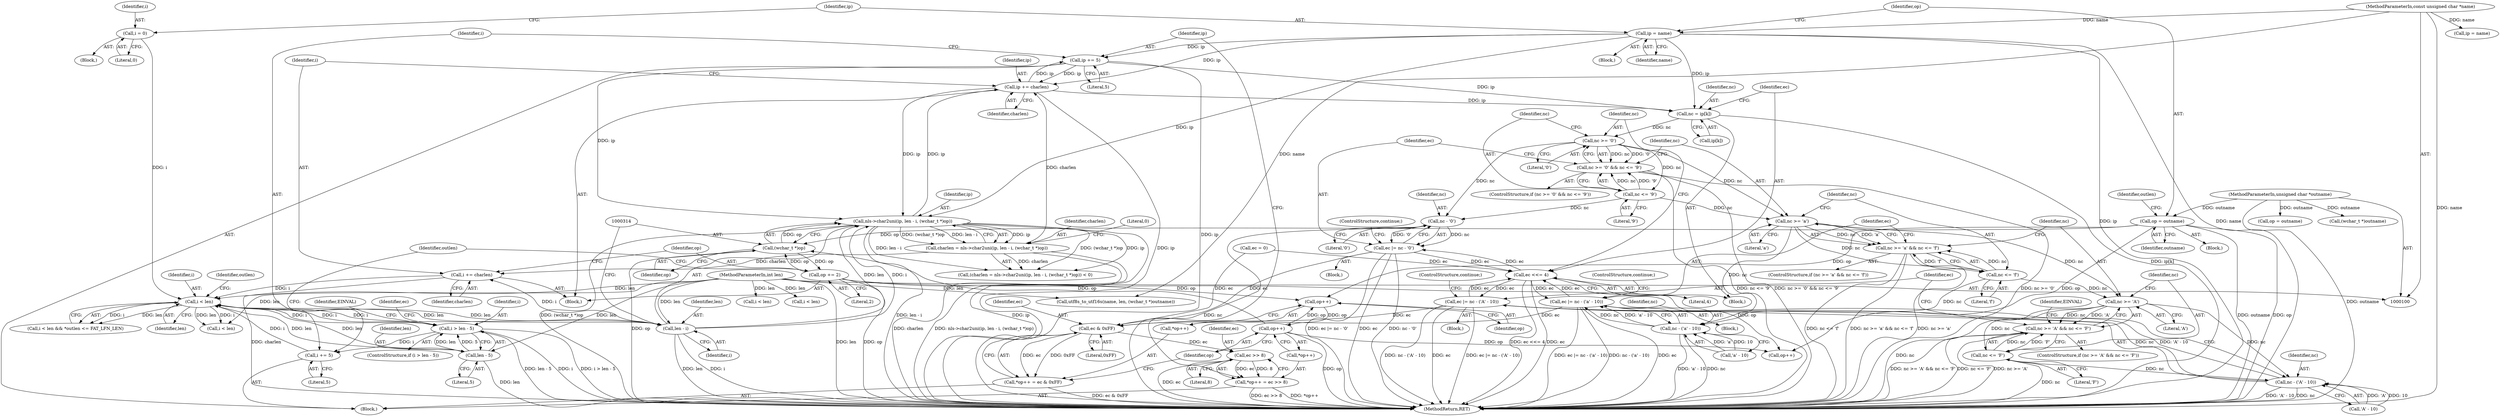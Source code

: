 digraph "0_linux_0720a06a7518c9d0c0125bd5d1f3b6264c55c3dd_0@array" {
"1000222" [label="(Call,nc = ip[k])"];
"1000168" [label="(Call,ip = name)"];
"1000101" [label="(MethodParameterIn,const unsigned char *name)"];
"1000296" [label="(Call,ip += 5)"];
"1000320" [label="(Call,ip += charlen)"];
"1000306" [label="(Call,charlen = nls->char2uni(ip, len - i, (wchar_t *)op))"];
"1000308" [label="(Call,nls->char2uni(ip, len - i, (wchar_t *)op))"];
"1000310" [label="(Call,len - i)"];
"1000180" [label="(Call,i < len)"];
"1000299" [label="(Call,i += 5)"];
"1000201" [label="(Call,i > len - 5)"];
"1000203" [label="(Call,len - 5)"];
"1000102" [label="(MethodParameterIn,int len)"];
"1000323" [label="(Call,i += charlen)"];
"1000164" [label="(Call,i = 0)"];
"1000313" [label="(Call,(wchar_t *)op)"];
"1000291" [label="(Call,op++)"];
"1000284" [label="(Call,op++)"];
"1000172" [label="(Call,op = outname)"];
"1000103" [label="(MethodParameterIn,unsigned char *outname)"];
"1000326" [label="(Call,op += 2)"];
"1000232" [label="(Call,nc >= '0')"];
"1000231" [label="(Call,nc >= '0' && nc <= '9')"];
"1000235" [label="(Call,nc <= '9')"];
"1000241" [label="(Call,nc - '0')"];
"1000239" [label="(Call,ec |= nc - '0')"];
"1000227" [label="(Call,ec <<= 4)"];
"1000254" [label="(Call,ec |= nc - ('a' - 10))"];
"1000286" [label="(Call,ec & 0xFF)"];
"1000282" [label="(Call,*op++ = ec & 0xFF)"];
"1000293" [label="(Call,ec >> 8)"];
"1000289" [label="(Call,*op++ = ec >> 8)"];
"1000271" [label="(Call,ec |= nc - ('A' - 10))"];
"1000247" [label="(Call,nc >= 'a')"];
"1000246" [label="(Call,nc >= 'a' && nc <= 'f')"];
"1000250" [label="(Call,nc <= 'f')"];
"1000256" [label="(Call,nc - ('a' - 10))"];
"1000264" [label="(Call,nc >= 'A')"];
"1000263" [label="(Call,nc >= 'A' && nc <= 'F')"];
"1000267" [label="(Call,nc <= 'F')"];
"1000273" [label="(Call,nc - ('A' - 10))"];
"1000173" [label="(Identifier,op)"];
"1000102" [label="(MethodParameterIn,int len)"];
"1000348" [label="(Call,op = outname)"];
"1000295" [label="(Literal,8)"];
"1000222" [label="(Call,nc = ip[k])"];
"1000310" [label="(Call,len - i)"];
"1000320" [label="(Call,ip += charlen)"];
"1000273" [label="(Call,nc - ('A' - 10))"];
"1000200" [label="(ControlStructure,if (i > len - 5))"];
"1000174" [label="(Identifier,outname)"];
"1000242" [label="(Identifier,nc)"];
"1000315" [label="(Identifier,op)"];
"1000269" [label="(Literal,'F')"];
"1000328" [label="(Literal,2)"];
"1000307" [label="(Identifier,charlen)"];
"1000316" [label="(Literal,0)"];
"1000287" [label="(Identifier,ec)"];
"1000258" [label="(Call,'a' - 10)"];
"1000103" [label="(MethodParameterIn,unsigned char *outname)"];
"1000321" [label="(Identifier,ip)"];
"1000298" [label="(Literal,5)"];
"1000169" [label="(Identifier,ip)"];
"1000223" [label="(Identifier,nc)"];
"1000323" [label="(Call,i += charlen)"];
"1000356" [label="(Call,i < len)"];
"1000238" [label="(Block,)"];
"1000291" [label="(Call,op++)"];
"1000267" [label="(Call,nc <= 'F')"];
"1000330" [label="(Call,i < len)"];
"1000306" [label="(Call,charlen = nls->char2uni(ip, len - i, (wchar_t *)op))"];
"1000266" [label="(Literal,'A')"];
"1000300" [label="(Identifier,i)"];
"1000384" [label="(Call,i < len)"];
"1000208" [label="(Identifier,EINVAL)"];
"1000231" [label="(Call,nc >= '0' && nc <= '9')"];
"1000270" [label="(Block,)"];
"1000236" [label="(Identifier,nc)"];
"1000253" [label="(Block,)"];
"1000272" [label="(Identifier,ec)"];
"1000251" [label="(Identifier,nc)"];
"1000268" [label="(Identifier,nc)"];
"1000264" [label="(Call,nc >= 'A')"];
"1000309" [label="(Identifier,ip)"];
"1000262" [label="(ControlStructure,if (nc >= 'A' && nc <= 'F'))"];
"1000235" [label="(Call,nc <= '9')"];
"1000289" [label="(Call,*op++ = ec >> 8)"];
"1000256" [label="(Call,nc - ('a' - 10))"];
"1000283" [label="(Call,*op++)"];
"1000286" [label="(Call,ec & 0xFF)"];
"1000284" [label="(Call,op++)"];
"1000201" [label="(Call,i > len - 5)"];
"1000303" [label="(Block,)"];
"1000403" [label="(Call,op++)"];
"1000285" [label="(Identifier,op)"];
"1000257" [label="(Identifier,nc)"];
"1000250" [label="(Call,nc <= 'f')"];
"1000189" [label="(Identifier,outlen)"];
"1000249" [label="(Literal,'a')"];
"1000239" [label="(Call,ec |= nc - '0')"];
"1000313" [label="(Call,(wchar_t *)op)"];
"1000281" [label="(Identifier,EINVAL)"];
"1000230" [label="(ControlStructure,if (nc >= '0' && nc <= '9'))"];
"1000322" [label="(Identifier,charlen)"];
"1000221" [label="(Block,)"];
"1000327" [label="(Identifier,op)"];
"1000124" [label="(Call,utf8s_to_utf16s(name, len, (wchar_t *)outname))"];
"1000229" [label="(Literal,4)"];
"1000177" [label="(Identifier,outlen)"];
"1000255" [label="(Identifier,ec)"];
"1000244" [label="(ControlStructure,continue;)"];
"1000241" [label="(Call,nc - '0')"];
"1000210" [label="(Identifier,ec)"];
"1000233" [label="(Identifier,nc)"];
"1000274" [label="(Identifier,nc)"];
"1000232" [label="(Call,nc >= '0')"];
"1000246" [label="(Call,nc >= 'a' && nc <= 'f')"];
"1000202" [label="(Identifier,i)"];
"1000265" [label="(Identifier,nc)"];
"1000275" [label="(Call,'A' - 10)"];
"1000305" [label="(Call,(charlen = nls->char2uni(ip, len - i, (wchar_t *)op)) < 0)"];
"1000245" [label="(ControlStructure,if (nc >= 'a' && nc <= 'f'))"];
"1000308" [label="(Call,nls->char2uni(ip, len - i, (wchar_t *)op))"];
"1000224" [label="(Call,ip[k])"];
"1000290" [label="(Call,*op++)"];
"1000172" [label="(Call,op = outname)"];
"1000182" [label="(Identifier,len)"];
"1000293" [label="(Call,ec >> 8)"];
"1000204" [label="(Identifier,len)"];
"1000167" [label="(Block,)"];
"1000247" [label="(Call,nc >= 'a')"];
"1000127" [label="(Call,(wchar_t *)outname)"];
"1000179" [label="(Call,i < len && *outlen <= FAT_LFN_LEN)"];
"1000234" [label="(Literal,'0')"];
"1000203" [label="(Call,len - 5)"];
"1000185" [label="(Identifier,outlen)"];
"1000163" [label="(Block,)"];
"1000294" [label="(Identifier,ec)"];
"1000180" [label="(Call,i < len)"];
"1000248" [label="(Identifier,nc)"];
"1000263" [label="(Call,nc >= 'A' && nc <= 'F')"];
"1000344" [label="(Call,ip = name)"];
"1000292" [label="(Identifier,op)"];
"1000240" [label="(Identifier,ec)"];
"1000170" [label="(Identifier,name)"];
"1000168" [label="(Call,ip = name)"];
"1000325" [label="(Identifier,charlen)"];
"1000326" [label="(Call,op += 2)"];
"1000324" [label="(Identifier,i)"];
"1000271" [label="(Call,ec |= nc - ('A' - 10))"];
"1000254" [label="(Call,ec |= nc - ('a' - 10))"];
"1000312" [label="(Identifier,i)"];
"1000296" [label="(Call,ip += 5)"];
"1000297" [label="(Identifier,ip)"];
"1000282" [label="(Call,*op++ = ec & 0xFF)"];
"1000199" [label="(Block,)"];
"1000228" [label="(Identifier,ec)"];
"1000278" [label="(ControlStructure,continue;)"];
"1000101" [label="(MethodParameterIn,const unsigned char *name)"];
"1000261" [label="(ControlStructure,continue;)"];
"1000205" [label="(Literal,5)"];
"1000252" [label="(Literal,'f')"];
"1000455" [label="(MethodReturn,RET)"];
"1000299" [label="(Call,i += 5)"];
"1000237" [label="(Literal,'9')"];
"1000311" [label="(Identifier,len)"];
"1000227" [label="(Call,ec <<= 4)"];
"1000171" [label="(Block,)"];
"1000181" [label="(Identifier,i)"];
"1000288" [label="(Literal,0xFF)"];
"1000209" [label="(Call,ec = 0)"];
"1000166" [label="(Literal,0)"];
"1000165" [label="(Identifier,i)"];
"1000164" [label="(Call,i = 0)"];
"1000301" [label="(Literal,5)"];
"1000243" [label="(Literal,'0')"];
"1000222" -> "1000221"  [label="AST: "];
"1000222" -> "1000224"  [label="CFG: "];
"1000223" -> "1000222"  [label="AST: "];
"1000224" -> "1000222"  [label="AST: "];
"1000228" -> "1000222"  [label="CFG: "];
"1000222" -> "1000455"  [label="DDG: ip[k]"];
"1000168" -> "1000222"  [label="DDG: ip"];
"1000296" -> "1000222"  [label="DDG: ip"];
"1000320" -> "1000222"  [label="DDG: ip"];
"1000222" -> "1000232"  [label="DDG: nc"];
"1000168" -> "1000167"  [label="AST: "];
"1000168" -> "1000170"  [label="CFG: "];
"1000169" -> "1000168"  [label="AST: "];
"1000170" -> "1000168"  [label="AST: "];
"1000173" -> "1000168"  [label="CFG: "];
"1000168" -> "1000455"  [label="DDG: ip"];
"1000168" -> "1000455"  [label="DDG: name"];
"1000101" -> "1000168"  [label="DDG: name"];
"1000168" -> "1000296"  [label="DDG: ip"];
"1000168" -> "1000308"  [label="DDG: ip"];
"1000168" -> "1000320"  [label="DDG: ip"];
"1000101" -> "1000100"  [label="AST: "];
"1000101" -> "1000455"  [label="DDG: name"];
"1000101" -> "1000124"  [label="DDG: name"];
"1000101" -> "1000344"  [label="DDG: name"];
"1000296" -> "1000199"  [label="AST: "];
"1000296" -> "1000298"  [label="CFG: "];
"1000297" -> "1000296"  [label="AST: "];
"1000298" -> "1000296"  [label="AST: "];
"1000300" -> "1000296"  [label="CFG: "];
"1000296" -> "1000455"  [label="DDG: ip"];
"1000320" -> "1000296"  [label="DDG: ip"];
"1000296" -> "1000308"  [label="DDG: ip"];
"1000296" -> "1000320"  [label="DDG: ip"];
"1000320" -> "1000303"  [label="AST: "];
"1000320" -> "1000322"  [label="CFG: "];
"1000321" -> "1000320"  [label="AST: "];
"1000322" -> "1000320"  [label="AST: "];
"1000324" -> "1000320"  [label="CFG: "];
"1000320" -> "1000455"  [label="DDG: ip"];
"1000320" -> "1000308"  [label="DDG: ip"];
"1000306" -> "1000320"  [label="DDG: charlen"];
"1000308" -> "1000320"  [label="DDG: ip"];
"1000306" -> "1000305"  [label="AST: "];
"1000306" -> "1000308"  [label="CFG: "];
"1000307" -> "1000306"  [label="AST: "];
"1000308" -> "1000306"  [label="AST: "];
"1000316" -> "1000306"  [label="CFG: "];
"1000306" -> "1000455"  [label="DDG: charlen"];
"1000306" -> "1000455"  [label="DDG: nls->char2uni(ip, len - i, (wchar_t *)op)"];
"1000306" -> "1000305"  [label="DDG: charlen"];
"1000308" -> "1000306"  [label="DDG: ip"];
"1000308" -> "1000306"  [label="DDG: len - i"];
"1000308" -> "1000306"  [label="DDG: (wchar_t *)op"];
"1000306" -> "1000323"  [label="DDG: charlen"];
"1000308" -> "1000313"  [label="CFG: "];
"1000309" -> "1000308"  [label="AST: "];
"1000310" -> "1000308"  [label="AST: "];
"1000313" -> "1000308"  [label="AST: "];
"1000308" -> "1000455"  [label="DDG: len - i"];
"1000308" -> "1000455"  [label="DDG: ip"];
"1000308" -> "1000455"  [label="DDG: (wchar_t *)op"];
"1000308" -> "1000305"  [label="DDG: ip"];
"1000308" -> "1000305"  [label="DDG: len - i"];
"1000308" -> "1000305"  [label="DDG: (wchar_t *)op"];
"1000310" -> "1000308"  [label="DDG: len"];
"1000310" -> "1000308"  [label="DDG: i"];
"1000313" -> "1000308"  [label="DDG: op"];
"1000310" -> "1000312"  [label="CFG: "];
"1000311" -> "1000310"  [label="AST: "];
"1000312" -> "1000310"  [label="AST: "];
"1000314" -> "1000310"  [label="CFG: "];
"1000310" -> "1000455"  [label="DDG: i"];
"1000310" -> "1000455"  [label="DDG: len"];
"1000310" -> "1000180"  [label="DDG: len"];
"1000180" -> "1000310"  [label="DDG: len"];
"1000180" -> "1000310"  [label="DDG: i"];
"1000102" -> "1000310"  [label="DDG: len"];
"1000310" -> "1000323"  [label="DDG: i"];
"1000180" -> "1000179"  [label="AST: "];
"1000180" -> "1000182"  [label="CFG: "];
"1000181" -> "1000180"  [label="AST: "];
"1000182" -> "1000180"  [label="AST: "];
"1000185" -> "1000180"  [label="CFG: "];
"1000179" -> "1000180"  [label="CFG: "];
"1000180" -> "1000179"  [label="DDG: i"];
"1000180" -> "1000179"  [label="DDG: len"];
"1000299" -> "1000180"  [label="DDG: i"];
"1000323" -> "1000180"  [label="DDG: i"];
"1000201" -> "1000180"  [label="DDG: i"];
"1000164" -> "1000180"  [label="DDG: i"];
"1000203" -> "1000180"  [label="DDG: len"];
"1000102" -> "1000180"  [label="DDG: len"];
"1000180" -> "1000201"  [label="DDG: i"];
"1000180" -> "1000203"  [label="DDG: len"];
"1000180" -> "1000330"  [label="DDG: i"];
"1000180" -> "1000330"  [label="DDG: len"];
"1000299" -> "1000199"  [label="AST: "];
"1000299" -> "1000301"  [label="CFG: "];
"1000300" -> "1000299"  [label="AST: "];
"1000301" -> "1000299"  [label="AST: "];
"1000189" -> "1000299"  [label="CFG: "];
"1000201" -> "1000299"  [label="DDG: i"];
"1000201" -> "1000200"  [label="AST: "];
"1000201" -> "1000203"  [label="CFG: "];
"1000202" -> "1000201"  [label="AST: "];
"1000203" -> "1000201"  [label="AST: "];
"1000208" -> "1000201"  [label="CFG: "];
"1000210" -> "1000201"  [label="CFG: "];
"1000201" -> "1000455"  [label="DDG: i > len - 5"];
"1000201" -> "1000455"  [label="DDG: len - 5"];
"1000201" -> "1000455"  [label="DDG: i"];
"1000203" -> "1000201"  [label="DDG: len"];
"1000203" -> "1000201"  [label="DDG: 5"];
"1000203" -> "1000205"  [label="CFG: "];
"1000204" -> "1000203"  [label="AST: "];
"1000205" -> "1000203"  [label="AST: "];
"1000203" -> "1000455"  [label="DDG: len"];
"1000102" -> "1000203"  [label="DDG: len"];
"1000102" -> "1000100"  [label="AST: "];
"1000102" -> "1000455"  [label="DDG: len"];
"1000102" -> "1000124"  [label="DDG: len"];
"1000102" -> "1000330"  [label="DDG: len"];
"1000102" -> "1000356"  [label="DDG: len"];
"1000102" -> "1000384"  [label="DDG: len"];
"1000323" -> "1000303"  [label="AST: "];
"1000323" -> "1000325"  [label="CFG: "];
"1000324" -> "1000323"  [label="AST: "];
"1000325" -> "1000323"  [label="AST: "];
"1000327" -> "1000323"  [label="CFG: "];
"1000323" -> "1000455"  [label="DDG: charlen"];
"1000164" -> "1000163"  [label="AST: "];
"1000164" -> "1000166"  [label="CFG: "];
"1000165" -> "1000164"  [label="AST: "];
"1000166" -> "1000164"  [label="AST: "];
"1000169" -> "1000164"  [label="CFG: "];
"1000313" -> "1000315"  [label="CFG: "];
"1000314" -> "1000313"  [label="AST: "];
"1000315" -> "1000313"  [label="AST: "];
"1000313" -> "1000455"  [label="DDG: op"];
"1000291" -> "1000313"  [label="DDG: op"];
"1000172" -> "1000313"  [label="DDG: op"];
"1000326" -> "1000313"  [label="DDG: op"];
"1000313" -> "1000326"  [label="DDG: op"];
"1000291" -> "1000290"  [label="AST: "];
"1000291" -> "1000292"  [label="CFG: "];
"1000292" -> "1000291"  [label="AST: "];
"1000290" -> "1000291"  [label="CFG: "];
"1000291" -> "1000455"  [label="DDG: op"];
"1000291" -> "1000284"  [label="DDG: op"];
"1000284" -> "1000291"  [label="DDG: op"];
"1000291" -> "1000403"  [label="DDG: op"];
"1000284" -> "1000283"  [label="AST: "];
"1000284" -> "1000285"  [label="CFG: "];
"1000285" -> "1000284"  [label="AST: "];
"1000283" -> "1000284"  [label="CFG: "];
"1000172" -> "1000284"  [label="DDG: op"];
"1000326" -> "1000284"  [label="DDG: op"];
"1000172" -> "1000171"  [label="AST: "];
"1000172" -> "1000174"  [label="CFG: "];
"1000173" -> "1000172"  [label="AST: "];
"1000174" -> "1000172"  [label="AST: "];
"1000177" -> "1000172"  [label="CFG: "];
"1000172" -> "1000455"  [label="DDG: op"];
"1000172" -> "1000455"  [label="DDG: outname"];
"1000103" -> "1000172"  [label="DDG: outname"];
"1000172" -> "1000403"  [label="DDG: op"];
"1000103" -> "1000100"  [label="AST: "];
"1000103" -> "1000455"  [label="DDG: outname"];
"1000103" -> "1000127"  [label="DDG: outname"];
"1000103" -> "1000348"  [label="DDG: outname"];
"1000326" -> "1000303"  [label="AST: "];
"1000326" -> "1000328"  [label="CFG: "];
"1000327" -> "1000326"  [label="AST: "];
"1000328" -> "1000326"  [label="AST: "];
"1000189" -> "1000326"  [label="CFG: "];
"1000326" -> "1000455"  [label="DDG: op"];
"1000326" -> "1000403"  [label="DDG: op"];
"1000232" -> "1000231"  [label="AST: "];
"1000232" -> "1000234"  [label="CFG: "];
"1000233" -> "1000232"  [label="AST: "];
"1000234" -> "1000232"  [label="AST: "];
"1000236" -> "1000232"  [label="CFG: "];
"1000231" -> "1000232"  [label="CFG: "];
"1000232" -> "1000231"  [label="DDG: nc"];
"1000232" -> "1000231"  [label="DDG: '0'"];
"1000232" -> "1000235"  [label="DDG: nc"];
"1000232" -> "1000241"  [label="DDG: nc"];
"1000232" -> "1000247"  [label="DDG: nc"];
"1000231" -> "1000230"  [label="AST: "];
"1000231" -> "1000235"  [label="CFG: "];
"1000235" -> "1000231"  [label="AST: "];
"1000240" -> "1000231"  [label="CFG: "];
"1000248" -> "1000231"  [label="CFG: "];
"1000231" -> "1000455"  [label="DDG: nc <= '9'"];
"1000231" -> "1000455"  [label="DDG: nc >= '0' && nc <= '9'"];
"1000231" -> "1000455"  [label="DDG: nc >= '0'"];
"1000235" -> "1000231"  [label="DDG: nc"];
"1000235" -> "1000231"  [label="DDG: '9'"];
"1000235" -> "1000237"  [label="CFG: "];
"1000236" -> "1000235"  [label="AST: "];
"1000237" -> "1000235"  [label="AST: "];
"1000235" -> "1000241"  [label="DDG: nc"];
"1000235" -> "1000247"  [label="DDG: nc"];
"1000241" -> "1000239"  [label="AST: "];
"1000241" -> "1000243"  [label="CFG: "];
"1000242" -> "1000241"  [label="AST: "];
"1000243" -> "1000241"  [label="AST: "];
"1000239" -> "1000241"  [label="CFG: "];
"1000241" -> "1000455"  [label="DDG: nc"];
"1000241" -> "1000239"  [label="DDG: nc"];
"1000241" -> "1000239"  [label="DDG: '0'"];
"1000239" -> "1000238"  [label="AST: "];
"1000240" -> "1000239"  [label="AST: "];
"1000244" -> "1000239"  [label="CFG: "];
"1000239" -> "1000455"  [label="DDG: ec |= nc - '0'"];
"1000239" -> "1000455"  [label="DDG: ec"];
"1000239" -> "1000455"  [label="DDG: nc - '0'"];
"1000239" -> "1000227"  [label="DDG: ec"];
"1000227" -> "1000239"  [label="DDG: ec"];
"1000239" -> "1000286"  [label="DDG: ec"];
"1000227" -> "1000221"  [label="AST: "];
"1000227" -> "1000229"  [label="CFG: "];
"1000228" -> "1000227"  [label="AST: "];
"1000229" -> "1000227"  [label="AST: "];
"1000233" -> "1000227"  [label="CFG: "];
"1000227" -> "1000455"  [label="DDG: ec <<= 4"];
"1000227" -> "1000455"  [label="DDG: ec"];
"1000209" -> "1000227"  [label="DDG: ec"];
"1000254" -> "1000227"  [label="DDG: ec"];
"1000271" -> "1000227"  [label="DDG: ec"];
"1000227" -> "1000254"  [label="DDG: ec"];
"1000227" -> "1000271"  [label="DDG: ec"];
"1000254" -> "1000253"  [label="AST: "];
"1000254" -> "1000256"  [label="CFG: "];
"1000255" -> "1000254"  [label="AST: "];
"1000256" -> "1000254"  [label="AST: "];
"1000261" -> "1000254"  [label="CFG: "];
"1000254" -> "1000455"  [label="DDG: ec"];
"1000254" -> "1000455"  [label="DDG: ec |= nc - ('a' - 10)"];
"1000254" -> "1000455"  [label="DDG: nc - ('a' - 10)"];
"1000256" -> "1000254"  [label="DDG: nc"];
"1000256" -> "1000254"  [label="DDG: 'a' - 10"];
"1000254" -> "1000286"  [label="DDG: ec"];
"1000286" -> "1000282"  [label="AST: "];
"1000286" -> "1000288"  [label="CFG: "];
"1000287" -> "1000286"  [label="AST: "];
"1000288" -> "1000286"  [label="AST: "];
"1000282" -> "1000286"  [label="CFG: "];
"1000286" -> "1000282"  [label="DDG: ec"];
"1000286" -> "1000282"  [label="DDG: 0xFF"];
"1000209" -> "1000286"  [label="DDG: ec"];
"1000271" -> "1000286"  [label="DDG: ec"];
"1000286" -> "1000293"  [label="DDG: ec"];
"1000282" -> "1000199"  [label="AST: "];
"1000283" -> "1000282"  [label="AST: "];
"1000292" -> "1000282"  [label="CFG: "];
"1000282" -> "1000455"  [label="DDG: ec & 0xFF"];
"1000293" -> "1000289"  [label="AST: "];
"1000293" -> "1000295"  [label="CFG: "];
"1000294" -> "1000293"  [label="AST: "];
"1000295" -> "1000293"  [label="AST: "];
"1000289" -> "1000293"  [label="CFG: "];
"1000293" -> "1000455"  [label="DDG: ec"];
"1000293" -> "1000289"  [label="DDG: ec"];
"1000293" -> "1000289"  [label="DDG: 8"];
"1000289" -> "1000199"  [label="AST: "];
"1000290" -> "1000289"  [label="AST: "];
"1000297" -> "1000289"  [label="CFG: "];
"1000289" -> "1000455"  [label="DDG: *op++"];
"1000289" -> "1000455"  [label="DDG: ec >> 8"];
"1000271" -> "1000270"  [label="AST: "];
"1000271" -> "1000273"  [label="CFG: "];
"1000272" -> "1000271"  [label="AST: "];
"1000273" -> "1000271"  [label="AST: "];
"1000278" -> "1000271"  [label="CFG: "];
"1000271" -> "1000455"  [label="DDG: nc - ('A' - 10)"];
"1000271" -> "1000455"  [label="DDG: ec"];
"1000271" -> "1000455"  [label="DDG: ec |= nc - ('A' - 10)"];
"1000273" -> "1000271"  [label="DDG: nc"];
"1000273" -> "1000271"  [label="DDG: 'A' - 10"];
"1000247" -> "1000246"  [label="AST: "];
"1000247" -> "1000249"  [label="CFG: "];
"1000248" -> "1000247"  [label="AST: "];
"1000249" -> "1000247"  [label="AST: "];
"1000251" -> "1000247"  [label="CFG: "];
"1000246" -> "1000247"  [label="CFG: "];
"1000247" -> "1000246"  [label="DDG: nc"];
"1000247" -> "1000246"  [label="DDG: 'a'"];
"1000247" -> "1000250"  [label="DDG: nc"];
"1000247" -> "1000256"  [label="DDG: nc"];
"1000247" -> "1000264"  [label="DDG: nc"];
"1000246" -> "1000245"  [label="AST: "];
"1000246" -> "1000250"  [label="CFG: "];
"1000250" -> "1000246"  [label="AST: "];
"1000255" -> "1000246"  [label="CFG: "];
"1000265" -> "1000246"  [label="CFG: "];
"1000246" -> "1000455"  [label="DDG: nc <= 'f'"];
"1000246" -> "1000455"  [label="DDG: nc >= 'a' && nc <= 'f'"];
"1000246" -> "1000455"  [label="DDG: nc >= 'a'"];
"1000250" -> "1000246"  [label="DDG: nc"];
"1000250" -> "1000246"  [label="DDG: 'f'"];
"1000250" -> "1000252"  [label="CFG: "];
"1000251" -> "1000250"  [label="AST: "];
"1000252" -> "1000250"  [label="AST: "];
"1000250" -> "1000256"  [label="DDG: nc"];
"1000250" -> "1000264"  [label="DDG: nc"];
"1000256" -> "1000258"  [label="CFG: "];
"1000257" -> "1000256"  [label="AST: "];
"1000258" -> "1000256"  [label="AST: "];
"1000256" -> "1000455"  [label="DDG: 'a' - 10"];
"1000256" -> "1000455"  [label="DDG: nc"];
"1000258" -> "1000256"  [label="DDG: 'a'"];
"1000258" -> "1000256"  [label="DDG: 10"];
"1000264" -> "1000263"  [label="AST: "];
"1000264" -> "1000266"  [label="CFG: "];
"1000265" -> "1000264"  [label="AST: "];
"1000266" -> "1000264"  [label="AST: "];
"1000268" -> "1000264"  [label="CFG: "];
"1000263" -> "1000264"  [label="CFG: "];
"1000264" -> "1000455"  [label="DDG: nc"];
"1000264" -> "1000263"  [label="DDG: nc"];
"1000264" -> "1000263"  [label="DDG: 'A'"];
"1000264" -> "1000267"  [label="DDG: nc"];
"1000264" -> "1000273"  [label="DDG: nc"];
"1000263" -> "1000262"  [label="AST: "];
"1000263" -> "1000267"  [label="CFG: "];
"1000267" -> "1000263"  [label="AST: "];
"1000272" -> "1000263"  [label="CFG: "];
"1000281" -> "1000263"  [label="CFG: "];
"1000263" -> "1000455"  [label="DDG: nc <= 'F'"];
"1000263" -> "1000455"  [label="DDG: nc >= 'A'"];
"1000263" -> "1000455"  [label="DDG: nc >= 'A' && nc <= 'F'"];
"1000267" -> "1000263"  [label="DDG: nc"];
"1000267" -> "1000263"  [label="DDG: 'F'"];
"1000267" -> "1000269"  [label="CFG: "];
"1000268" -> "1000267"  [label="AST: "];
"1000269" -> "1000267"  [label="AST: "];
"1000267" -> "1000455"  [label="DDG: nc"];
"1000267" -> "1000273"  [label="DDG: nc"];
"1000273" -> "1000275"  [label="CFG: "];
"1000274" -> "1000273"  [label="AST: "];
"1000275" -> "1000273"  [label="AST: "];
"1000273" -> "1000455"  [label="DDG: 'A' - 10"];
"1000273" -> "1000455"  [label="DDG: nc"];
"1000275" -> "1000273"  [label="DDG: 'A'"];
"1000275" -> "1000273"  [label="DDG: 10"];
}
